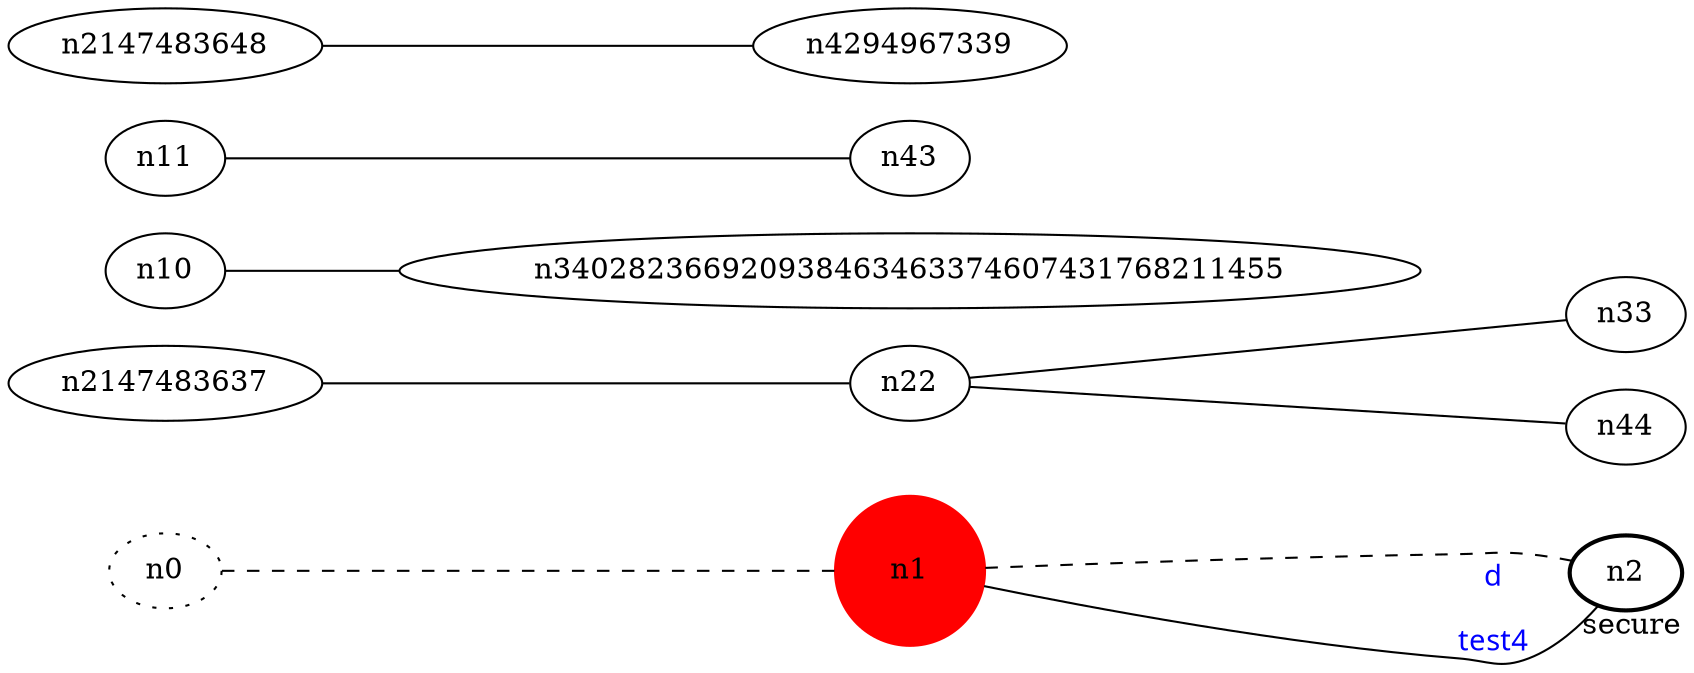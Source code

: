 graph test4 {
	rankdir=LR;
	fontcolor=blue; /* c0; c1; c0 -- c1 */
	n0 [style=dotted, fillcolor="#123456"]; // c2; c3; c2 -- c3
	n1 [height=1, width=1, color=red, style=filled];
	n2 [style=bold, xlabel="secure"];
	n0 -- n1 -- n2[style=dashed];
	n1 -- n2 [fontname="comic sans", label="d\n\l\G", fontcolor=blue, ʱfontsize=9];
	n2147483637 -- n22;
	n10 -- n340282366920938463463374607431768211455;
	n11 -- n43;
	n22 -- n33;
	n22 -- n44;
	n2147483648 -- n4294967339;
}

